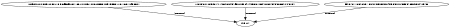 digraph G {
size="3,3";
node [fontsize=7, fontname="Helvetica"];
edge [fontsize=7, fontname="Helvetica"];
node0 [label="The Auk", width=0.27433100247,height=0.27433100247];
node1 [label="MOLECULAR SYSTEMATICS AND BIOGEOGRAPHY OF ANTILLEAN THRASHERS, TREMBLERS, AND MOCKINGBIRDS...", width=0.27433100247,height=0.27433100247];
node2 [label="Anomalous Variation in Mitochondrial Genomes of White-crowned (Zonotrichia leucophrys) and...", width=0.27433100247,height=0.27433100247];
node3 [label="Behavior, Morphology, and Systematics of the Flammulated Flycatcher of M&#233;xico", width=0.27433100247,height=0.27433100247];
node1 -> node0 [label="is_part_of"];
node2 -> node0 [label="is_part_of"];
node3 -> node0 [label="is_part_of"];
}


